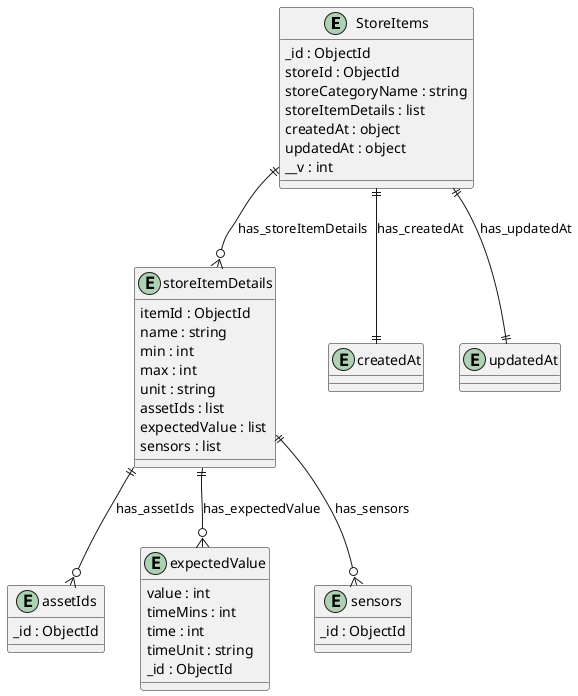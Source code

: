 @startuml StoreItems_Diagram

entity "StoreItems" as StoreItems {
  _id : ObjectId
  storeId : ObjectId
  storeCategoryName : string
  storeItemDetails : list
  createdAt : object
  updatedAt : object
  __v : int
}

entity "storeItemDetails" as storeItemDetails {
  itemId : ObjectId
  name : string
  min : int
  max : int
  unit : string
  assetIds : list
  expectedValue : list
  sensors : list
}

entity "assetIds" as assetIds {
  _id : ObjectId
}

entity "expectedValue" as expectedValue {
  value : int
  timeMins : int
  time : int
  timeUnit : string
  _id : ObjectId
}

entity "sensors" as sensors {
  _id : ObjectId
}

entity "createdAt" as createdAt {
}

entity "updatedAt" as updatedAt {
}

' // Relationships
StoreItems ||--o{ storeItemDetails : has_storeItemDetails
storeItemDetails ||--o{ assetIds : has_assetIds
storeItemDetails ||--o{ expectedValue : has_expectedValue
storeItemDetails ||--o{ sensors : has_sensors
StoreItems ||--|| createdAt : has_createdAt
StoreItems ||--|| updatedAt : has_updatedAt
@enduml